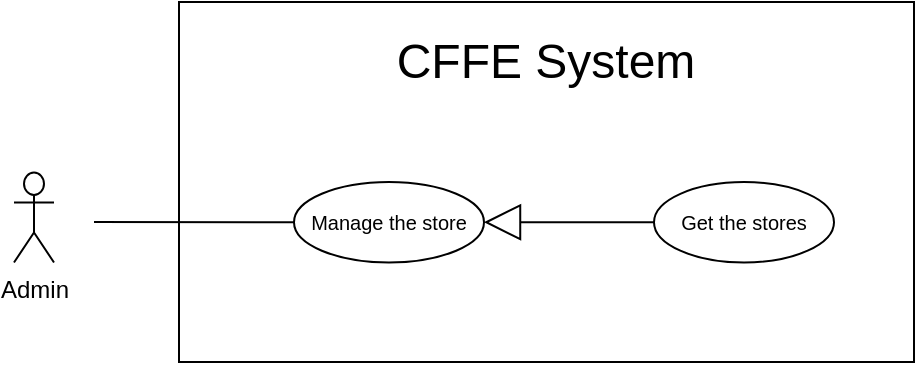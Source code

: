 <mxfile version="14.5.1" type="device" pages="21"><diagram id="tFSFOWHDFYUt9s5CDvQc" name="GetStores"><mxGraphModel dx="946" dy="1710" grid="1" gridSize="10" guides="1" tooltips="1" connect="1" arrows="1" fold="1" page="1" pageScale="1" pageWidth="850" pageHeight="1100" math="0" shadow="0"><root><mxCell id="3Icom-NvgLJnTvvn_2Pw-0"/><mxCell id="3Icom-NvgLJnTvvn_2Pw-1" parent="3Icom-NvgLJnTvvn_2Pw-0"/><mxCell id="3Icom-NvgLJnTvvn_2Pw-2" value="" style="rounded=0;whiteSpace=wrap;html=1;" parent="3Icom-NvgLJnTvvn_2Pw-1" vertex="1"><mxGeometry x="132.5" y="-1080" width="367.5" height="180" as="geometry"/></mxCell><mxCell id="3Icom-NvgLJnTvvn_2Pw-3" value="&lt;span style=&quot;font-size: 24px&quot;&gt;CFFE System&lt;/span&gt;" style="text;html=1;strokeColor=none;fillColor=none;align=center;verticalAlign=middle;whiteSpace=wrap;rounded=0;" parent="3Icom-NvgLJnTvvn_2Pw-1" vertex="1"><mxGeometry x="151.25" y="-1060" width="330" height="20" as="geometry"/></mxCell><mxCell id="3Icom-NvgLJnTvvn_2Pw-4" value="Admin" style="shape=umlActor;verticalLabelPosition=bottom;verticalAlign=top;html=1;outlineConnect=0;" parent="3Icom-NvgLJnTvvn_2Pw-1" vertex="1"><mxGeometry x="50" y="-994.75" width="20" height="45" as="geometry"/></mxCell><mxCell id="3Icom-NvgLJnTvvn_2Pw-5" value="&lt;font size=&quot;1&quot;&gt;Manage the store&lt;/font&gt;" style="ellipse;whiteSpace=wrap;html=1;fillColor=#ffffff;gradientColor=none;" parent="3Icom-NvgLJnTvvn_2Pw-1" vertex="1"><mxGeometry x="190" y="-990" width="95" height="40.25" as="geometry"/></mxCell><mxCell id="3Icom-NvgLJnTvvn_2Pw-6" value="" style="endArrow=none;html=1;rounded=0;" parent="3Icom-NvgLJnTvvn_2Pw-1" source="3Icom-NvgLJnTvvn_2Pw-5" edge="1"><mxGeometry relative="1" as="geometry"><mxPoint x="233" y="-970" as="sourcePoint"/><mxPoint x="90" y="-970" as="targetPoint"/></mxGeometry></mxCell><mxCell id="ukRBs3KAw1QTGQ2R0Eto-0" value="&lt;font style=&quot;font-size: 10px&quot;&gt;Get the stores&lt;br&gt;&lt;/font&gt;" style="ellipse;whiteSpace=wrap;html=1;fillColor=#ffffff;gradientColor=none;" parent="3Icom-NvgLJnTvvn_2Pw-1" vertex="1"><mxGeometry x="370" y="-990" width="90" height="40.25" as="geometry"/></mxCell><mxCell id="JzJ5Y-YnyN4j8-w8sNfA-0" value="" style="endArrow=block;endSize=16;endFill=0;html=1;entryX=1;entryY=0.5;entryDx=0;entryDy=0;exitX=0;exitY=0.5;exitDx=0;exitDy=0;" parent="3Icom-NvgLJnTvvn_2Pw-1" source="ukRBs3KAw1QTGQ2R0Eto-0" target="3Icom-NvgLJnTvvn_2Pw-5" edge="1"><mxGeometry width="160" relative="1" as="geometry"><mxPoint x="402.55" y="-779.876" as="sourcePoint"/><mxPoint x="293.098" y="-736.44" as="targetPoint"/></mxGeometry></mxCell></root></mxGraphModel></diagram><diagram id="8kr-lmFin70QL8ovO5se" name="GetStoreDetail"><mxGraphModel dx="946" dy="1710" grid="1" gridSize="10" guides="1" tooltips="1" connect="1" arrows="1" fold="1" page="1" pageScale="1" pageWidth="850" pageHeight="1100" math="0" shadow="0"><root><mxCell id="QexNNWU6OsGsp-IPNwU0-0"/><mxCell id="QexNNWU6OsGsp-IPNwU0-1" parent="QexNNWU6OsGsp-IPNwU0-0"/><mxCell id="ywQ2aIQGaY3X9wuWDgzP-0" value="" style="rounded=0;whiteSpace=wrap;html=1;" parent="QexNNWU6OsGsp-IPNwU0-1" vertex="1"><mxGeometry x="150" y="-1077.25" width="600" height="280" as="geometry"/></mxCell><mxCell id="ywQ2aIQGaY3X9wuWDgzP-1" value="&lt;span style=&quot;font-size: 24px&quot;&gt;CFFE System&lt;/span&gt;" style="text;html=1;strokeColor=none;fillColor=none;align=center;verticalAlign=middle;whiteSpace=wrap;rounded=0;" parent="QexNNWU6OsGsp-IPNwU0-1" vertex="1"><mxGeometry x="285" y="-1060" width="330" height="20" as="geometry"/></mxCell><mxCell id="ywQ2aIQGaY3X9wuWDgzP-2" value="Manager" style="shape=umlActor;verticalLabelPosition=bottom;verticalAlign=top;html=1;outlineConnect=0;" parent="QexNNWU6OsGsp-IPNwU0-1" vertex="1"><mxGeometry x="50" y="-959.75" width="20" height="45" as="geometry"/></mxCell><mxCell id="ywQ2aIQGaY3X9wuWDgzP-3" value="" style="endArrow=none;html=1;rounded=0;exitX=0;exitY=0.5;exitDx=0;exitDy=0;" parent="QexNNWU6OsGsp-IPNwU0-1" source="ywQ2aIQGaY3X9wuWDgzP-11" edge="1"><mxGeometry relative="1" as="geometry"><mxPoint x="233.315" y="-977.603" as="sourcePoint"/><mxPoint x="90" y="-932" as="targetPoint"/></mxGeometry></mxCell><mxCell id="ywQ2aIQGaY3X9wuWDgzP-4" value="&lt;font style=&quot;font-size: 10px&quot;&gt;Get the stores&lt;br&gt;&lt;br&gt;&lt;b&gt;Extension points&lt;/b&gt;&lt;br&gt;Get store detail&lt;br&gt;&lt;/font&gt;" style="ellipse;whiteSpace=wrap;html=1;" parent="QexNNWU6OsGsp-IPNwU0-1" vertex="1"><mxGeometry x="366" y="-970" width="117.5" height="75" as="geometry"/></mxCell><mxCell id="ywQ2aIQGaY3X9wuWDgzP-5" value="" style="line;strokeWidth=1;fillColor=none;align=left;verticalAlign=middle;spacingTop=-1;spacingLeft=3;spacingRight=3;rotatable=0;labelPosition=right;points=[];portConstraint=eastwest;fontSize=18;" parent="QexNNWU6OsGsp-IPNwU0-1" vertex="1"><mxGeometry x="366" y="-941.25" width="117" height="8" as="geometry"/></mxCell><mxCell id="ywQ2aIQGaY3X9wuWDgzP-6" value="&lt;font style=&quot;font-size: 10px&quot;&gt;Get store detail&lt;br&gt;&lt;/font&gt;" style="ellipse;whiteSpace=wrap;html=1;" parent="QexNNWU6OsGsp-IPNwU0-1" vertex="1"><mxGeometry x="620" y="-947.5" width="106.5" height="30" as="geometry"/></mxCell><mxCell id="ywQ2aIQGaY3X9wuWDgzP-7" value="&amp;lt;&amp;lt;extend&amp;gt;&amp;gt;" style="endArrow=open;endSize=12;dashed=1;html=1;exitX=0;exitY=0.5;exitDx=0;exitDy=0;" parent="QexNNWU6OsGsp-IPNwU0-1" source="ywQ2aIQGaY3X9wuWDgzP-6" target="ywQ2aIQGaY3X9wuWDgzP-4" edge="1"><mxGeometry width="160" relative="1" as="geometry"><mxPoint x="454" y="-598.42" as="sourcePoint"/><mxPoint x="614" y="-598" as="targetPoint"/></mxGeometry></mxCell><mxCell id="ywQ2aIQGaY3X9wuWDgzP-8" value="&lt;font style=&quot;font-size: 10px&quot;&gt;&lt;b&gt;Condition: &lt;/b&gt;{Manager clicks on the&amp;nbsp;&lt;span style=&quot;text-align: center&quot;&gt;store&lt;/span&gt;&amp;nbsp;link}&lt;br&gt;&lt;b&gt;Extension point:&amp;nbsp;&lt;/b&gt;Manager&amp;nbsp;wants to get&amp;nbsp;&lt;span style=&quot;text-align: center&quot;&gt;store&lt;/span&gt;&amp;nbsp;detail&lt;/font&gt;" style="shape=note;size=20;whiteSpace=wrap;html=1;align=left;" parent="QexNNWU6OsGsp-IPNwU0-1" vertex="1"><mxGeometry x="425" y="-870" width="250" height="40" as="geometry"/></mxCell><mxCell id="ywQ2aIQGaY3X9wuWDgzP-9" value="" style="endArrow=none;dashed=1;html=1;entryX=0.441;entryY=0;entryDx=0;entryDy=0;entryPerimeter=0;exitX=0;exitY=1;exitDx=0;exitDy=0;" parent="QexNNWU6OsGsp-IPNwU0-1" source="ywQ2aIQGaY3X9wuWDgzP-10" target="ywQ2aIQGaY3X9wuWDgzP-8" edge="1"><mxGeometry width="50" height="50" relative="1" as="geometry"><mxPoint x="141" y="-509" as="sourcePoint"/><mxPoint x="191" y="-559" as="targetPoint"/></mxGeometry></mxCell><mxCell id="ywQ2aIQGaY3X9wuWDgzP-10" value="" style="ellipse;whiteSpace=wrap;html=1;aspect=fixed;" parent="QexNNWU6OsGsp-IPNwU0-1" vertex="1"><mxGeometry x="600" y="-935.5" width="6" height="6" as="geometry"/></mxCell><mxCell id="ywQ2aIQGaY3X9wuWDgzP-11" value="&lt;font style=&quot;font-size: 10px&quot;&gt;Manage the store&lt;br&gt;&lt;/font&gt;" style="ellipse;whiteSpace=wrap;html=1;" parent="QexNNWU6OsGsp-IPNwU0-1" vertex="1"><mxGeometry x="185.5" y="-951.25" width="104.5" height="37.5" as="geometry"/></mxCell><mxCell id="ywQ2aIQGaY3X9wuWDgzP-12" value="" style="endArrow=block;endSize=16;endFill=0;html=1;exitX=0;exitY=0.5;exitDx=0;exitDy=0;entryX=1;entryY=0.5;entryDx=0;entryDy=0;" parent="QexNNWU6OsGsp-IPNwU0-1" source="ywQ2aIQGaY3X9wuWDgzP-4" target="ywQ2aIQGaY3X9wuWDgzP-11" edge="1"><mxGeometry width="160" relative="1" as="geometry"><mxPoint x="400" y="-969.75" as="sourcePoint"/><mxPoint x="300" y="-969.75" as="targetPoint"/></mxGeometry></mxCell></root></mxGraphModel></diagram><diagram name="DeleteStore" id="YLXoMg-SvzMQt_79psMS"><mxGraphModel dx="946" dy="1710" grid="1" gridSize="10" guides="1" tooltips="1" connect="1" arrows="1" fold="1" page="1" pageScale="1" pageWidth="850" pageHeight="1100" math="0" shadow="0"><root><mxCell id="-LwkdMTq2Q-_scyIHwbC-0"/><mxCell id="-LwkdMTq2Q-_scyIHwbC-1" parent="-LwkdMTq2Q-_scyIHwbC-0"/><mxCell id="-LwkdMTq2Q-_scyIHwbC-2" value="" style="rounded=0;whiteSpace=wrap;html=1;" parent="-LwkdMTq2Q-_scyIHwbC-1" vertex="1"><mxGeometry x="132.5" y="-1080" width="367.5" height="180" as="geometry"/></mxCell><mxCell id="-LwkdMTq2Q-_scyIHwbC-3" value="&lt;span style=&quot;font-size: 24px&quot;&gt;CFFE System&lt;/span&gt;" style="text;html=1;strokeColor=none;fillColor=none;align=center;verticalAlign=middle;whiteSpace=wrap;rounded=0;" parent="-LwkdMTq2Q-_scyIHwbC-1" vertex="1"><mxGeometry x="151.25" y="-1060" width="330" height="20" as="geometry"/></mxCell><mxCell id="-LwkdMTq2Q-_scyIHwbC-4" value="Admin" style="shape=umlActor;verticalLabelPosition=bottom;verticalAlign=top;html=1;outlineConnect=0;" parent="-LwkdMTq2Q-_scyIHwbC-1" vertex="1"><mxGeometry x="50" y="-994.75" width="20" height="45" as="geometry"/></mxCell><mxCell id="-LwkdMTq2Q-_scyIHwbC-5" value="&lt;font size=&quot;1&quot;&gt;Manage the store&lt;/font&gt;" style="ellipse;whiteSpace=wrap;html=1;fillColor=#ffffff;gradientColor=none;" parent="-LwkdMTq2Q-_scyIHwbC-1" vertex="1"><mxGeometry x="190" y="-990" width="95" height="40.25" as="geometry"/></mxCell><mxCell id="-LwkdMTq2Q-_scyIHwbC-6" value="" style="endArrow=none;html=1;rounded=0;" parent="-LwkdMTq2Q-_scyIHwbC-1" source="-LwkdMTq2Q-_scyIHwbC-5" edge="1"><mxGeometry relative="1" as="geometry"><mxPoint x="233" y="-970" as="sourcePoint"/><mxPoint x="90" y="-970" as="targetPoint"/></mxGeometry></mxCell><mxCell id="-LwkdMTq2Q-_scyIHwbC-7" value="&lt;font style=&quot;font-size: 10px&quot;&gt;Delete the store&lt;br&gt;&lt;/font&gt;" style="ellipse;whiteSpace=wrap;html=1;fillColor=#ffffff;gradientColor=none;" parent="-LwkdMTq2Q-_scyIHwbC-1" vertex="1"><mxGeometry x="370" y="-990" width="90" height="40.25" as="geometry"/></mxCell><mxCell id="-LwkdMTq2Q-_scyIHwbC-8" value="" style="endArrow=block;endSize=16;endFill=0;html=1;entryX=1;entryY=0.5;entryDx=0;entryDy=0;exitX=0;exitY=0.5;exitDx=0;exitDy=0;" parent="-LwkdMTq2Q-_scyIHwbC-1" source="-LwkdMTq2Q-_scyIHwbC-7" target="-LwkdMTq2Q-_scyIHwbC-5" edge="1"><mxGeometry width="160" relative="1" as="geometry"><mxPoint x="402.55" y="-779.876" as="sourcePoint"/><mxPoint x="293.098" y="-736.44" as="targetPoint"/></mxGeometry></mxCell></root></mxGraphModel></diagram><diagram name="UpdateStore" id="mkUcu_fwRZQ7-Wqyrdr7"><mxGraphModel dx="946" dy="1710" grid="1" gridSize="10" guides="1" tooltips="1" connect="1" arrows="1" fold="1" page="1" pageScale="1" pageWidth="850" pageHeight="1100" math="0" shadow="0"><root><mxCell id="SgbvhvL0LGbq9mxkLNDE-0"/><mxCell id="SgbvhvL0LGbq9mxkLNDE-1" parent="SgbvhvL0LGbq9mxkLNDE-0"/><mxCell id="SgbvhvL0LGbq9mxkLNDE-2" value="" style="rounded=0;whiteSpace=wrap;html=1;" parent="SgbvhvL0LGbq9mxkLNDE-1" vertex="1"><mxGeometry x="132.5" y="-1080" width="367.5" height="180" as="geometry"/></mxCell><mxCell id="SgbvhvL0LGbq9mxkLNDE-3" value="&lt;span style=&quot;font-size: 24px&quot;&gt;CFFE System&lt;/span&gt;" style="text;html=1;strokeColor=none;fillColor=none;align=center;verticalAlign=middle;whiteSpace=wrap;rounded=0;" parent="SgbvhvL0LGbq9mxkLNDE-1" vertex="1"><mxGeometry x="151.25" y="-1060" width="330" height="20" as="geometry"/></mxCell><mxCell id="SgbvhvL0LGbq9mxkLNDE-4" value="Admin" style="shape=umlActor;verticalLabelPosition=bottom;verticalAlign=top;html=1;outlineConnect=0;" parent="SgbvhvL0LGbq9mxkLNDE-1" vertex="1"><mxGeometry x="50" y="-994.75" width="20" height="45" as="geometry"/></mxCell><mxCell id="SgbvhvL0LGbq9mxkLNDE-5" value="&lt;font size=&quot;1&quot;&gt;Manage the store&lt;/font&gt;" style="ellipse;whiteSpace=wrap;html=1;fillColor=#ffffff;gradientColor=none;" parent="SgbvhvL0LGbq9mxkLNDE-1" vertex="1"><mxGeometry x="190" y="-990" width="95" height="40.25" as="geometry"/></mxCell><mxCell id="SgbvhvL0LGbq9mxkLNDE-6" value="" style="endArrow=none;html=1;rounded=0;" parent="SgbvhvL0LGbq9mxkLNDE-1" source="SgbvhvL0LGbq9mxkLNDE-5" edge="1"><mxGeometry relative="1" as="geometry"><mxPoint x="233" y="-970" as="sourcePoint"/><mxPoint x="90" y="-970" as="targetPoint"/></mxGeometry></mxCell><mxCell id="SgbvhvL0LGbq9mxkLNDE-7" value="&lt;font style=&quot;font-size: 10px&quot;&gt;Update the store&lt;br&gt;&lt;/font&gt;" style="ellipse;whiteSpace=wrap;html=1;fillColor=#ffffff;gradientColor=none;" parent="SgbvhvL0LGbq9mxkLNDE-1" vertex="1"><mxGeometry x="370" y="-990" width="90" height="40.25" as="geometry"/></mxCell><mxCell id="SgbvhvL0LGbq9mxkLNDE-8" value="" style="endArrow=block;endSize=16;endFill=0;html=1;entryX=1;entryY=0.5;entryDx=0;entryDy=0;exitX=0;exitY=0.5;exitDx=0;exitDy=0;" parent="SgbvhvL0LGbq9mxkLNDE-1" source="SgbvhvL0LGbq9mxkLNDE-7" target="SgbvhvL0LGbq9mxkLNDE-5" edge="1"><mxGeometry width="160" relative="1" as="geometry"><mxPoint x="402.55" y="-779.876" as="sourcePoint"/><mxPoint x="293.098" y="-736.44" as="targetPoint"/></mxGeometry></mxCell></root></mxGraphModel></diagram><diagram name="CreateStore" id="sQfTz5lEt9OueGOmuf5J"><mxGraphModel dx="946" dy="1710" grid="1" gridSize="10" guides="1" tooltips="1" connect="1" arrows="1" fold="1" page="1" pageScale="1" pageWidth="850" pageHeight="1100" math="0" shadow="0"><root><mxCell id="NS3dzK5NLU6Ll3uViFwd-0"/><mxCell id="NS3dzK5NLU6Ll3uViFwd-1" parent="NS3dzK5NLU6Ll3uViFwd-0"/><mxCell id="NS3dzK5NLU6Ll3uViFwd-2" value="" style="rounded=0;whiteSpace=wrap;html=1;" parent="NS3dzK5NLU6Ll3uViFwd-1" vertex="1"><mxGeometry x="132.5" y="-1080" width="367.5" height="180" as="geometry"/></mxCell><mxCell id="NS3dzK5NLU6Ll3uViFwd-3" value="&lt;span style=&quot;font-size: 24px&quot;&gt;CFFE System&lt;/span&gt;" style="text;html=1;strokeColor=none;fillColor=none;align=center;verticalAlign=middle;whiteSpace=wrap;rounded=0;" parent="NS3dzK5NLU6Ll3uViFwd-1" vertex="1"><mxGeometry x="151.25" y="-1060" width="330" height="20" as="geometry"/></mxCell><mxCell id="NS3dzK5NLU6Ll3uViFwd-4" value="Admin" style="shape=umlActor;verticalLabelPosition=bottom;verticalAlign=top;html=1;outlineConnect=0;" parent="NS3dzK5NLU6Ll3uViFwd-1" vertex="1"><mxGeometry x="50" y="-994.75" width="20" height="45" as="geometry"/></mxCell><mxCell id="NS3dzK5NLU6Ll3uViFwd-5" value="&lt;font size=&quot;1&quot;&gt;Manage the store&lt;/font&gt;" style="ellipse;whiteSpace=wrap;html=1;fillColor=#ffffff;gradientColor=none;" parent="NS3dzK5NLU6Ll3uViFwd-1" vertex="1"><mxGeometry x="190" y="-990" width="95" height="40.25" as="geometry"/></mxCell><mxCell id="NS3dzK5NLU6Ll3uViFwd-6" value="" style="endArrow=none;html=1;rounded=0;" parent="NS3dzK5NLU6Ll3uViFwd-1" source="NS3dzK5NLU6Ll3uViFwd-5" edge="1"><mxGeometry relative="1" as="geometry"><mxPoint x="233" y="-970" as="sourcePoint"/><mxPoint x="90" y="-970" as="targetPoint"/></mxGeometry></mxCell><mxCell id="NS3dzK5NLU6Ll3uViFwd-7" value="&lt;font style=&quot;font-size: 10px&quot;&gt;Create the store&lt;br&gt;&lt;/font&gt;" style="ellipse;whiteSpace=wrap;html=1;fillColor=#ffffff;gradientColor=none;" parent="NS3dzK5NLU6Ll3uViFwd-1" vertex="1"><mxGeometry x="370" y="-990" width="90" height="40.25" as="geometry"/></mxCell><mxCell id="NS3dzK5NLU6Ll3uViFwd-8" value="" style="endArrow=block;endSize=16;endFill=0;html=1;entryX=1;entryY=0.5;entryDx=0;entryDy=0;exitX=0;exitY=0.5;exitDx=0;exitDy=0;" parent="NS3dzK5NLU6Ll3uViFwd-1" source="NS3dzK5NLU6Ll3uViFwd-7" target="NS3dzK5NLU6Ll3uViFwd-5" edge="1"><mxGeometry width="160" relative="1" as="geometry"><mxPoint x="402.55" y="-779.876" as="sourcePoint"/><mxPoint x="293.098" y="-736.44" as="targetPoint"/></mxGeometry></mxCell></root></mxGraphModel></diagram><diagram name="GetManagers" id="do-5vplTinHqeOghNug3"><mxGraphModel dx="946" dy="1710" grid="1" gridSize="10" guides="1" tooltips="1" connect="1" arrows="1" fold="1" page="1" pageScale="1" pageWidth="850" pageHeight="1100" math="0" shadow="0"><root><mxCell id="tNeC8SL0NshXs_NfuNoB-0"/><mxCell id="tNeC8SL0NshXs_NfuNoB-1" parent="tNeC8SL0NshXs_NfuNoB-0"/><mxCell id="tNeC8SL0NshXs_NfuNoB-2" value="" style="rounded=0;whiteSpace=wrap;html=1;" parent="tNeC8SL0NshXs_NfuNoB-1" vertex="1"><mxGeometry x="132.5" y="-1080" width="367.5" height="180" as="geometry"/></mxCell><mxCell id="tNeC8SL0NshXs_NfuNoB-3" value="&lt;span style=&quot;font-size: 24px&quot;&gt;CFFE System&lt;/span&gt;" style="text;html=1;strokeColor=none;fillColor=none;align=center;verticalAlign=middle;whiteSpace=wrap;rounded=0;" parent="tNeC8SL0NshXs_NfuNoB-1" vertex="1"><mxGeometry x="151.25" y="-1060" width="330" height="20" as="geometry"/></mxCell><mxCell id="tNeC8SL0NshXs_NfuNoB-4" value="Admin" style="shape=umlActor;verticalLabelPosition=bottom;verticalAlign=top;html=1;outlineConnect=0;" parent="tNeC8SL0NshXs_NfuNoB-1" vertex="1"><mxGeometry x="50" y="-994.75" width="20" height="45" as="geometry"/></mxCell><mxCell id="tNeC8SL0NshXs_NfuNoB-5" value="&lt;font size=&quot;1&quot;&gt;Manage the manager&lt;/font&gt;" style="ellipse;whiteSpace=wrap;html=1;fillColor=#ffffff;gradientColor=none;" parent="tNeC8SL0NshXs_NfuNoB-1" vertex="1"><mxGeometry x="190" y="-990" width="95" height="40.25" as="geometry"/></mxCell><mxCell id="tNeC8SL0NshXs_NfuNoB-6" value="" style="endArrow=none;html=1;rounded=0;" parent="tNeC8SL0NshXs_NfuNoB-1" source="tNeC8SL0NshXs_NfuNoB-5" edge="1"><mxGeometry relative="1" as="geometry"><mxPoint x="233" y="-970" as="sourcePoint"/><mxPoint x="90" y="-970" as="targetPoint"/></mxGeometry></mxCell><mxCell id="tNeC8SL0NshXs_NfuNoB-7" value="&lt;font style=&quot;font-size: 10px&quot;&gt;Get the managers&lt;br&gt;&lt;/font&gt;" style="ellipse;whiteSpace=wrap;html=1;fillColor=#ffffff;gradientColor=none;" parent="tNeC8SL0NshXs_NfuNoB-1" vertex="1"><mxGeometry x="370" y="-990" width="100" height="40.25" as="geometry"/></mxCell><mxCell id="tNeC8SL0NshXs_NfuNoB-8" value="" style="endArrow=block;endSize=16;endFill=0;html=1;entryX=1;entryY=0.5;entryDx=0;entryDy=0;exitX=0;exitY=0.5;exitDx=0;exitDy=0;" parent="tNeC8SL0NshXs_NfuNoB-1" source="tNeC8SL0NshXs_NfuNoB-7" target="tNeC8SL0NshXs_NfuNoB-5" edge="1"><mxGeometry width="160" relative="1" as="geometry"><mxPoint x="402.55" y="-779.876" as="sourcePoint"/><mxPoint x="293.098" y="-736.44" as="targetPoint"/></mxGeometry></mxCell></root></mxGraphModel></diagram><diagram name="GetManagerDetail" id="wPlMEkWDsGaUUi0MUwie"><mxGraphModel dx="946" dy="1710" grid="1" gridSize="10" guides="1" tooltips="1" connect="1" arrows="1" fold="1" page="1" pageScale="1" pageWidth="850" pageHeight="1100" math="0" shadow="0"><root><mxCell id="rkk19esppD4Le5ZMMVdm-0"/><mxCell id="rkk19esppD4Le5ZMMVdm-1" parent="rkk19esppD4Le5ZMMVdm-0"/><mxCell id="rkk19esppD4Le5ZMMVdm-2" value="" style="rounded=0;whiteSpace=wrap;html=1;" parent="rkk19esppD4Le5ZMMVdm-1" vertex="1"><mxGeometry x="150" y="-1077.25" width="600" height="280" as="geometry"/></mxCell><mxCell id="rkk19esppD4Le5ZMMVdm-3" value="&lt;span style=&quot;font-size: 24px&quot;&gt;CFFE System&lt;/span&gt;" style="text;html=1;strokeColor=none;fillColor=none;align=center;verticalAlign=middle;whiteSpace=wrap;rounded=0;" parent="rkk19esppD4Le5ZMMVdm-1" vertex="1"><mxGeometry x="285" y="-1060" width="330" height="20" as="geometry"/></mxCell><mxCell id="rkk19esppD4Le5ZMMVdm-4" value="Manager" style="shape=umlActor;verticalLabelPosition=bottom;verticalAlign=top;html=1;outlineConnect=0;" parent="rkk19esppD4Le5ZMMVdm-1" vertex="1"><mxGeometry x="50" y="-959.75" width="20" height="45" as="geometry"/></mxCell><mxCell id="rkk19esppD4Le5ZMMVdm-5" value="" style="endArrow=none;html=1;rounded=0;exitX=0;exitY=0.5;exitDx=0;exitDy=0;" parent="rkk19esppD4Le5ZMMVdm-1" source="rkk19esppD4Le5ZMMVdm-13" edge="1"><mxGeometry relative="1" as="geometry"><mxPoint x="233.315" y="-977.603" as="sourcePoint"/><mxPoint x="90" y="-932" as="targetPoint"/></mxGeometry></mxCell><mxCell id="rkk19esppD4Le5ZMMVdm-6" value="&lt;font style=&quot;font-size: 10px&quot;&gt;Get the managers&lt;br&gt;&lt;br&gt;&lt;b&gt;Extension points&lt;/b&gt;&lt;br&gt;Get manager detail&lt;br&gt;&lt;/font&gt;" style="ellipse;whiteSpace=wrap;html=1;" parent="rkk19esppD4Le5ZMMVdm-1" vertex="1"><mxGeometry x="366" y="-970" width="117.5" height="75" as="geometry"/></mxCell><mxCell id="rkk19esppD4Le5ZMMVdm-7" value="" style="line;strokeWidth=1;fillColor=none;align=left;verticalAlign=middle;spacingTop=-1;spacingLeft=3;spacingRight=3;rotatable=0;labelPosition=right;points=[];portConstraint=eastwest;fontSize=18;" parent="rkk19esppD4Le5ZMMVdm-1" vertex="1"><mxGeometry x="366" y="-941.25" width="117" height="8" as="geometry"/></mxCell><mxCell id="rkk19esppD4Le5ZMMVdm-8" value="&lt;font style=&quot;font-size: 10px&quot;&gt;Get manager detail&lt;br&gt;&lt;/font&gt;" style="ellipse;whiteSpace=wrap;html=1;" parent="rkk19esppD4Le5ZMMVdm-1" vertex="1"><mxGeometry x="620" y="-947.5" width="106.5" height="30" as="geometry"/></mxCell><mxCell id="rkk19esppD4Le5ZMMVdm-9" value="&amp;lt;&amp;lt;extend&amp;gt;&amp;gt;" style="endArrow=open;endSize=12;dashed=1;html=1;exitX=0;exitY=0.5;exitDx=0;exitDy=0;" parent="rkk19esppD4Le5ZMMVdm-1" source="rkk19esppD4Le5ZMMVdm-8" target="rkk19esppD4Le5ZMMVdm-6" edge="1"><mxGeometry width="160" relative="1" as="geometry"><mxPoint x="454" y="-598.42" as="sourcePoint"/><mxPoint x="614" y="-598" as="targetPoint"/></mxGeometry></mxCell><mxCell id="rkk19esppD4Le5ZMMVdm-10" value="&lt;font style=&quot;font-size: 10px&quot;&gt;&lt;b&gt;Condition: &lt;/b&gt;{Manager clicks on the&amp;nbsp;&lt;span style=&quot;text-align: center&quot;&gt;manager&lt;/span&gt;&amp;nbsp;link}&lt;br&gt;&lt;b&gt;Extension point:&amp;nbsp;&lt;/b&gt;Manager&amp;nbsp;wants to get&amp;nbsp;&lt;span style=&quot;text-align: center&quot;&gt;manager&lt;/span&gt;&amp;nbsp;detail&lt;/font&gt;" style="shape=note;size=20;whiteSpace=wrap;html=1;align=left;" parent="rkk19esppD4Le5ZMMVdm-1" vertex="1"><mxGeometry x="425" y="-870" width="255" height="40" as="geometry"/></mxCell><mxCell id="rkk19esppD4Le5ZMMVdm-11" value="" style="endArrow=none;dashed=1;html=1;entryX=0.441;entryY=0;entryDx=0;entryDy=0;entryPerimeter=0;exitX=0;exitY=1;exitDx=0;exitDy=0;" parent="rkk19esppD4Le5ZMMVdm-1" source="rkk19esppD4Le5ZMMVdm-12" target="rkk19esppD4Le5ZMMVdm-10" edge="1"><mxGeometry width="50" height="50" relative="1" as="geometry"><mxPoint x="141" y="-509" as="sourcePoint"/><mxPoint x="191" y="-559" as="targetPoint"/></mxGeometry></mxCell><mxCell id="rkk19esppD4Le5ZMMVdm-12" value="" style="ellipse;whiteSpace=wrap;html=1;aspect=fixed;" parent="rkk19esppD4Le5ZMMVdm-1" vertex="1"><mxGeometry x="600" y="-935.5" width="6" height="6" as="geometry"/></mxCell><mxCell id="rkk19esppD4Le5ZMMVdm-13" value="&lt;font style=&quot;font-size: 10px&quot;&gt;Manage the manager&lt;br&gt;&lt;/font&gt;" style="ellipse;whiteSpace=wrap;html=1;" parent="rkk19esppD4Le5ZMMVdm-1" vertex="1"><mxGeometry x="185.5" y="-951.25" width="94.5" height="37.5" as="geometry"/></mxCell><mxCell id="rkk19esppD4Le5ZMMVdm-14" value="" style="endArrow=block;endSize=16;endFill=0;html=1;exitX=0;exitY=0.5;exitDx=0;exitDy=0;entryX=1;entryY=0.5;entryDx=0;entryDy=0;" parent="rkk19esppD4Le5ZMMVdm-1" source="rkk19esppD4Le5ZMMVdm-6" target="rkk19esppD4Le5ZMMVdm-13" edge="1"><mxGeometry width="160" relative="1" as="geometry"><mxPoint x="400" y="-969.75" as="sourcePoint"/><mxPoint x="300" y="-969.75" as="targetPoint"/></mxGeometry></mxCell></root></mxGraphModel></diagram><diagram name="DeleteManagers" id="KyBSUD-ZssWyu5LA8edm"><mxGraphModel dx="946" dy="1710" grid="1" gridSize="10" guides="1" tooltips="1" connect="1" arrows="1" fold="1" page="1" pageScale="1" pageWidth="850" pageHeight="1100" math="0" shadow="0"><root><mxCell id="pvVgbT0wkUfdN9RYyRag-0"/><mxCell id="pvVgbT0wkUfdN9RYyRag-1" parent="pvVgbT0wkUfdN9RYyRag-0"/><mxCell id="pvVgbT0wkUfdN9RYyRag-2" value="" style="rounded=0;whiteSpace=wrap;html=1;" parent="pvVgbT0wkUfdN9RYyRag-1" vertex="1"><mxGeometry x="132.5" y="-1080" width="367.5" height="180" as="geometry"/></mxCell><mxCell id="pvVgbT0wkUfdN9RYyRag-3" value="&lt;span style=&quot;font-size: 24px&quot;&gt;CFFE System&lt;/span&gt;" style="text;html=1;strokeColor=none;fillColor=none;align=center;verticalAlign=middle;whiteSpace=wrap;rounded=0;" parent="pvVgbT0wkUfdN9RYyRag-1" vertex="1"><mxGeometry x="151.25" y="-1060" width="330" height="20" as="geometry"/></mxCell><mxCell id="pvVgbT0wkUfdN9RYyRag-4" value="Admin" style="shape=umlActor;verticalLabelPosition=bottom;verticalAlign=top;html=1;outlineConnect=0;" parent="pvVgbT0wkUfdN9RYyRag-1" vertex="1"><mxGeometry x="50" y="-994.75" width="20" height="45" as="geometry"/></mxCell><mxCell id="pvVgbT0wkUfdN9RYyRag-5" value="&lt;font size=&quot;1&quot;&gt;Manage the manager&lt;/font&gt;" style="ellipse;whiteSpace=wrap;html=1;fillColor=#ffffff;gradientColor=none;" parent="pvVgbT0wkUfdN9RYyRag-1" vertex="1"><mxGeometry x="190" y="-990" width="95" height="40.25" as="geometry"/></mxCell><mxCell id="pvVgbT0wkUfdN9RYyRag-6" value="" style="endArrow=none;html=1;rounded=0;" parent="pvVgbT0wkUfdN9RYyRag-1" source="pvVgbT0wkUfdN9RYyRag-5" edge="1"><mxGeometry relative="1" as="geometry"><mxPoint x="233" y="-970" as="sourcePoint"/><mxPoint x="90" y="-970" as="targetPoint"/></mxGeometry></mxCell><mxCell id="pvVgbT0wkUfdN9RYyRag-7" value="&lt;font style=&quot;font-size: 10px&quot;&gt;Delete the manager&lt;br&gt;&lt;/font&gt;" style="ellipse;whiteSpace=wrap;html=1;fillColor=#ffffff;gradientColor=none;" parent="pvVgbT0wkUfdN9RYyRag-1" vertex="1"><mxGeometry x="370" y="-990" width="100" height="40.25" as="geometry"/></mxCell><mxCell id="pvVgbT0wkUfdN9RYyRag-8" value="" style="endArrow=block;endSize=16;endFill=0;html=1;entryX=1;entryY=0.5;entryDx=0;entryDy=0;exitX=0;exitY=0.5;exitDx=0;exitDy=0;" parent="pvVgbT0wkUfdN9RYyRag-1" source="pvVgbT0wkUfdN9RYyRag-7" target="pvVgbT0wkUfdN9RYyRag-5" edge="1"><mxGeometry width="160" relative="1" as="geometry"><mxPoint x="402.55" y="-779.876" as="sourcePoint"/><mxPoint x="293.098" y="-736.44" as="targetPoint"/></mxGeometry></mxCell></root></mxGraphModel></diagram><diagram name="UpdateManager" id="CHm5MnYG4s8Id0E7w3a8"><mxGraphModel dx="946" dy="1710" grid="1" gridSize="10" guides="1" tooltips="1" connect="1" arrows="1" fold="1" page="1" pageScale="1" pageWidth="850" pageHeight="1100" math="0" shadow="0"><root><mxCell id="6Trwoj21Y4D6c4RRXN5b-0"/><mxCell id="6Trwoj21Y4D6c4RRXN5b-1" parent="6Trwoj21Y4D6c4RRXN5b-0"/><mxCell id="6Trwoj21Y4D6c4RRXN5b-2" value="" style="rounded=0;whiteSpace=wrap;html=1;" parent="6Trwoj21Y4D6c4RRXN5b-1" vertex="1"><mxGeometry x="132.5" y="-1080" width="367.5" height="180" as="geometry"/></mxCell><mxCell id="6Trwoj21Y4D6c4RRXN5b-3" value="&lt;span style=&quot;font-size: 24px&quot;&gt;CFFE System&lt;/span&gt;" style="text;html=1;strokeColor=none;fillColor=none;align=center;verticalAlign=middle;whiteSpace=wrap;rounded=0;" parent="6Trwoj21Y4D6c4RRXN5b-1" vertex="1"><mxGeometry x="151.25" y="-1060" width="330" height="20" as="geometry"/></mxCell><mxCell id="6Trwoj21Y4D6c4RRXN5b-4" value="Admin" style="shape=umlActor;verticalLabelPosition=bottom;verticalAlign=top;html=1;outlineConnect=0;" parent="6Trwoj21Y4D6c4RRXN5b-1" vertex="1"><mxGeometry x="50" y="-994.75" width="20" height="45" as="geometry"/></mxCell><mxCell id="6Trwoj21Y4D6c4RRXN5b-5" value="&lt;font size=&quot;1&quot;&gt;Manage the manager&lt;/font&gt;" style="ellipse;whiteSpace=wrap;html=1;fillColor=#ffffff;gradientColor=none;" parent="6Trwoj21Y4D6c4RRXN5b-1" vertex="1"><mxGeometry x="190" y="-990" width="95" height="40.25" as="geometry"/></mxCell><mxCell id="6Trwoj21Y4D6c4RRXN5b-6" value="" style="endArrow=none;html=1;rounded=0;" parent="6Trwoj21Y4D6c4RRXN5b-1" source="6Trwoj21Y4D6c4RRXN5b-5" edge="1"><mxGeometry relative="1" as="geometry"><mxPoint x="233" y="-970" as="sourcePoint"/><mxPoint x="90" y="-970" as="targetPoint"/></mxGeometry></mxCell><mxCell id="6Trwoj21Y4D6c4RRXN5b-7" value="&lt;font style=&quot;font-size: 10px&quot;&gt;Update the manager&lt;br&gt;&lt;/font&gt;" style="ellipse;whiteSpace=wrap;html=1;fillColor=#ffffff;gradientColor=none;" parent="6Trwoj21Y4D6c4RRXN5b-1" vertex="1"><mxGeometry x="370" y="-990" width="100" height="40.25" as="geometry"/></mxCell><mxCell id="6Trwoj21Y4D6c4RRXN5b-8" value="" style="endArrow=block;endSize=16;endFill=0;html=1;entryX=1;entryY=0.5;entryDx=0;entryDy=0;exitX=0;exitY=0.5;exitDx=0;exitDy=0;" parent="6Trwoj21Y4D6c4RRXN5b-1" source="6Trwoj21Y4D6c4RRXN5b-7" target="6Trwoj21Y4D6c4RRXN5b-5" edge="1"><mxGeometry width="160" relative="1" as="geometry"><mxPoint x="402.55" y="-779.876" as="sourcePoint"/><mxPoint x="293.098" y="-736.44" as="targetPoint"/></mxGeometry></mxCell></root></mxGraphModel></diagram><diagram name="CreateManager" id="XsMTiOxvvFZaE_b7Zcoy"><mxGraphModel dx="946" dy="1710" grid="1" gridSize="10" guides="1" tooltips="1" connect="1" arrows="1" fold="1" page="1" pageScale="1" pageWidth="850" pageHeight="1100" math="0" shadow="0"><root><mxCell id="JiKGQTRcVagpPiMXguql-0"/><mxCell id="JiKGQTRcVagpPiMXguql-1" parent="JiKGQTRcVagpPiMXguql-0"/><mxCell id="JiKGQTRcVagpPiMXguql-2" value="" style="rounded=0;whiteSpace=wrap;html=1;" parent="JiKGQTRcVagpPiMXguql-1" vertex="1"><mxGeometry x="132.5" y="-1080" width="367.5" height="180" as="geometry"/></mxCell><mxCell id="JiKGQTRcVagpPiMXguql-3" value="&lt;span style=&quot;font-size: 24px&quot;&gt;CFFE System&lt;/span&gt;" style="text;html=1;strokeColor=none;fillColor=none;align=center;verticalAlign=middle;whiteSpace=wrap;rounded=0;" parent="JiKGQTRcVagpPiMXguql-1" vertex="1"><mxGeometry x="151.25" y="-1060" width="330" height="20" as="geometry"/></mxCell><mxCell id="JiKGQTRcVagpPiMXguql-4" value="Admin" style="shape=umlActor;verticalLabelPosition=bottom;verticalAlign=top;html=1;outlineConnect=0;" parent="JiKGQTRcVagpPiMXguql-1" vertex="1"><mxGeometry x="50" y="-994.75" width="20" height="45" as="geometry"/></mxCell><mxCell id="JiKGQTRcVagpPiMXguql-5" value="&lt;font size=&quot;1&quot;&gt;Manage the manager&lt;/font&gt;" style="ellipse;whiteSpace=wrap;html=1;fillColor=#ffffff;gradientColor=none;" parent="JiKGQTRcVagpPiMXguql-1" vertex="1"><mxGeometry x="190" y="-990" width="95" height="40.25" as="geometry"/></mxCell><mxCell id="JiKGQTRcVagpPiMXguql-6" value="" style="endArrow=none;html=1;rounded=0;" parent="JiKGQTRcVagpPiMXguql-1" source="JiKGQTRcVagpPiMXguql-5" edge="1"><mxGeometry relative="1" as="geometry"><mxPoint x="233" y="-970" as="sourcePoint"/><mxPoint x="90" y="-970" as="targetPoint"/></mxGeometry></mxCell><mxCell id="JiKGQTRcVagpPiMXguql-7" value="&lt;font style=&quot;font-size: 10px&quot;&gt;Create the manager&lt;br&gt;&lt;/font&gt;" style="ellipse;whiteSpace=wrap;html=1;fillColor=#ffffff;gradientColor=none;" parent="JiKGQTRcVagpPiMXguql-1" vertex="1"><mxGeometry x="370" y="-990" width="100" height="40.25" as="geometry"/></mxCell><mxCell id="JiKGQTRcVagpPiMXguql-8" value="" style="endArrow=block;endSize=16;endFill=0;html=1;entryX=1;entryY=0.5;entryDx=0;entryDy=0;exitX=0;exitY=0.5;exitDx=0;exitDy=0;" parent="JiKGQTRcVagpPiMXguql-1" source="JiKGQTRcVagpPiMXguql-7" target="JiKGQTRcVagpPiMXguql-5" edge="1"><mxGeometry width="160" relative="1" as="geometry"><mxPoint x="402.55" y="-779.876" as="sourcePoint"/><mxPoint x="293.098" y="-736.44" as="targetPoint"/></mxGeometry></mxCell></root></mxGraphModel></diagram><diagram name="CreateNewAccount" id="71AkHjKzhxV8RSS8f9_N"><mxGraphModel dx="946" dy="1710" grid="1" gridSize="10" guides="1" tooltips="1" connect="1" arrows="1" fold="1" page="1" pageScale="1" pageWidth="850" pageHeight="1100" math="0" shadow="0"><root><mxCell id="4nweqnGkFR3ytE17pSqG-0"/><mxCell id="4nweqnGkFR3ytE17pSqG-1" parent="4nweqnGkFR3ytE17pSqG-0"/><mxCell id="4nweqnGkFR3ytE17pSqG-2" value="" style="rounded=0;whiteSpace=wrap;html=1;" parent="4nweqnGkFR3ytE17pSqG-1" vertex="1"><mxGeometry x="132.5" y="-1080" width="377.5" height="270" as="geometry"/></mxCell><mxCell id="4nweqnGkFR3ytE17pSqG-3" value="&lt;span style=&quot;font-size: 24px&quot;&gt;CFFE System&lt;/span&gt;" style="text;html=1;strokeColor=none;fillColor=none;align=center;verticalAlign=middle;whiteSpace=wrap;rounded=0;" parent="4nweqnGkFR3ytE17pSqG-1" vertex="1"><mxGeometry x="151.25" y="-1060" width="330" height="20" as="geometry"/></mxCell><mxCell id="4nweqnGkFR3ytE17pSqG-4" value="Admin" style="shape=umlActor;verticalLabelPosition=bottom;verticalAlign=top;html=1;outlineConnect=0;" parent="4nweqnGkFR3ytE17pSqG-1" vertex="1"><mxGeometry x="50" y="-994.75" width="20" height="45" as="geometry"/></mxCell><mxCell id="4nweqnGkFR3ytE17pSqG-5" value="&lt;font size=&quot;1&quot;&gt;Manage the manager&lt;/font&gt;" style="ellipse;whiteSpace=wrap;html=1;fillColor=#ffffff;gradientColor=none;" parent="4nweqnGkFR3ytE17pSqG-1" vertex="1"><mxGeometry x="190" y="-990" width="95" height="40.25" as="geometry"/></mxCell><mxCell id="4nweqnGkFR3ytE17pSqG-6" value="" style="endArrow=none;html=1;rounded=0;" parent="4nweqnGkFR3ytE17pSqG-1" source="4nweqnGkFR3ytE17pSqG-5" edge="1"><mxGeometry relative="1" as="geometry"><mxPoint x="233" y="-970" as="sourcePoint"/><mxPoint x="90" y="-970" as="targetPoint"/></mxGeometry></mxCell><mxCell id="4nweqnGkFR3ytE17pSqG-7" value="&lt;font style=&quot;font-size: 10px&quot;&gt;Create the manager&lt;br&gt;&lt;/font&gt;" style="ellipse;whiteSpace=wrap;html=1;fillColor=#ffffff;gradientColor=none;" parent="4nweqnGkFR3ytE17pSqG-1" vertex="1"><mxGeometry x="370" y="-990" width="100" height="40.25" as="geometry"/></mxCell><mxCell id="4nweqnGkFR3ytE17pSqG-8" value="" style="endArrow=block;endSize=16;endFill=0;html=1;entryX=1;entryY=0.5;entryDx=0;entryDy=0;exitX=0;exitY=0.5;exitDx=0;exitDy=0;" parent="4nweqnGkFR3ytE17pSqG-1" source="4nweqnGkFR3ytE17pSqG-7" target="4nweqnGkFR3ytE17pSqG-5" edge="1"><mxGeometry width="160" relative="1" as="geometry"><mxPoint x="402.55" y="-779.876" as="sourcePoint"/><mxPoint x="293.098" y="-736.44" as="targetPoint"/></mxGeometry></mxCell><mxCell id="4nweqnGkFR3ytE17pSqG-9" value="&lt;font style=&quot;font-size: 10px&quot;&gt;Create the account&lt;br&gt;&lt;/font&gt;" style="ellipse;whiteSpace=wrap;html=1;fillColor=#ffffff;gradientColor=none;" parent="4nweqnGkFR3ytE17pSqG-1" vertex="1"><mxGeometry x="370" y="-880" width="100" height="40.25" as="geometry"/></mxCell><mxCell id="4nweqnGkFR3ytE17pSqG-10" value="&amp;lt;&amp;lt;include&amp;gt;&amp;gt;" style="endArrow=open;endSize=12;dashed=1;html=1;entryX=0.5;entryY=0;entryDx=0;entryDy=0;exitX=0.5;exitY=1;exitDx=0;exitDy=0;" parent="4nweqnGkFR3ytE17pSqG-1" source="4nweqnGkFR3ytE17pSqG-7" target="4nweqnGkFR3ytE17pSqG-9" edge="1"><mxGeometry width="160" relative="1" as="geometry"><mxPoint x="340" y="-790" as="sourcePoint"/><mxPoint x="500" y="-790" as="targetPoint"/></mxGeometry></mxCell></root></mxGraphModel></diagram><diagram name="ResetPassword" id="FbbTqYxy7SdxwO0FLFo_"><mxGraphModel dx="946" dy="1710" grid="1" gridSize="10" guides="1" tooltips="1" connect="1" arrows="1" fold="1" page="1" pageScale="1" pageWidth="850" pageHeight="1100" math="0" shadow="0"><root><mxCell id="R13G51bhtYncJtNz092O-0"/><mxCell id="R13G51bhtYncJtNz092O-1" parent="R13G51bhtYncJtNz092O-0"/><mxCell id="R13G51bhtYncJtNz092O-2" value="" style="rounded=0;whiteSpace=wrap;html=1;" parent="R13G51bhtYncJtNz092O-1" vertex="1"><mxGeometry x="150" y="-1077.25" width="600" height="280" as="geometry"/></mxCell><mxCell id="R13G51bhtYncJtNz092O-3" value="&lt;span style=&quot;font-size: 24px&quot;&gt;CFFE System&lt;/span&gt;" style="text;html=1;strokeColor=none;fillColor=none;align=center;verticalAlign=middle;whiteSpace=wrap;rounded=0;" parent="R13G51bhtYncJtNz092O-1" vertex="1"><mxGeometry x="285" y="-1060" width="330" height="20" as="geometry"/></mxCell><mxCell id="R13G51bhtYncJtNz092O-4" value="Manager" style="shape=umlActor;verticalLabelPosition=bottom;verticalAlign=top;html=1;outlineConnect=0;" parent="R13G51bhtYncJtNz092O-1" vertex="1"><mxGeometry x="50" y="-959.75" width="20" height="45" as="geometry"/></mxCell><mxCell id="R13G51bhtYncJtNz092O-5" value="" style="endArrow=none;html=1;rounded=0;exitX=0;exitY=0.5;exitDx=0;exitDy=0;" parent="R13G51bhtYncJtNz092O-1" source="R13G51bhtYncJtNz092O-13" edge="1"><mxGeometry relative="1" as="geometry"><mxPoint x="233.315" y="-977.603" as="sourcePoint"/><mxPoint x="90" y="-932" as="targetPoint"/></mxGeometry></mxCell><mxCell id="R13G51bhtYncJtNz092O-6" value="&lt;font style=&quot;font-size: 10px&quot;&gt;Update the manager&lt;br&gt;&lt;br&gt;&lt;b&gt;Extension points&lt;/b&gt;&lt;br&gt;Reset account's password&lt;br&gt;&lt;/font&gt;" style="ellipse;whiteSpace=wrap;html=1;" parent="R13G51bhtYncJtNz092O-1" vertex="1"><mxGeometry x="360" y="-977.5" width="154" height="90" as="geometry"/></mxCell><mxCell id="R13G51bhtYncJtNz092O-7" value="" style="line;strokeWidth=1;fillColor=none;align=left;verticalAlign=middle;spacingTop=-1;spacingLeft=3;spacingRight=3;rotatable=0;labelPosition=right;points=[];portConstraint=eastwest;fontSize=18;" parent="R13G51bhtYncJtNz092O-1" vertex="1"><mxGeometry x="360" y="-941.25" width="154" height="8" as="geometry"/></mxCell><mxCell id="R13G51bhtYncJtNz092O-8" value="&lt;font style=&quot;font-size: 10px&quot;&gt;Reset account's password&lt;br&gt;&lt;/font&gt;" style="ellipse;whiteSpace=wrap;html=1;" parent="R13G51bhtYncJtNz092O-1" vertex="1"><mxGeometry x="620" y="-953.75" width="106.5" height="42.5" as="geometry"/></mxCell><mxCell id="R13G51bhtYncJtNz092O-9" value="&amp;lt;&amp;lt;extend&amp;gt;&amp;gt;" style="endArrow=open;endSize=12;dashed=1;html=1;exitX=0;exitY=0.5;exitDx=0;exitDy=0;" parent="R13G51bhtYncJtNz092O-1" source="R13G51bhtYncJtNz092O-8" target="R13G51bhtYncJtNz092O-6" edge="1"><mxGeometry width="160" relative="1" as="geometry"><mxPoint x="454" y="-598.42" as="sourcePoint"/><mxPoint x="614" y="-598" as="targetPoint"/></mxGeometry></mxCell><mxCell id="R13G51bhtYncJtNz092O-10" value="&lt;font style=&quot;font-size: 10px&quot;&gt;&lt;b&gt;Condition: &lt;/b&gt;{Manager clicks on &quot;Reset password&quot;&amp;nbsp;button}&lt;br&gt;&lt;b&gt;Extension point:&amp;nbsp;&lt;/b&gt;Manager&amp;nbsp;wants to reset the manager's account password&lt;/font&gt;" style="shape=note;size=20;whiteSpace=wrap;html=1;align=left;" parent="R13G51bhtYncJtNz092O-1" vertex="1"><mxGeometry x="425" y="-870" width="285" height="40" as="geometry"/></mxCell><mxCell id="R13G51bhtYncJtNz092O-11" value="" style="endArrow=none;dashed=1;html=1;entryX=0.441;entryY=0;entryDx=0;entryDy=0;entryPerimeter=0;exitX=0;exitY=1;exitDx=0;exitDy=0;" parent="R13G51bhtYncJtNz092O-1" source="R13G51bhtYncJtNz092O-12" target="R13G51bhtYncJtNz092O-10" edge="1"><mxGeometry width="50" height="50" relative="1" as="geometry"><mxPoint x="141" y="-509" as="sourcePoint"/><mxPoint x="191" y="-559" as="targetPoint"/></mxGeometry></mxCell><mxCell id="R13G51bhtYncJtNz092O-12" value="" style="ellipse;whiteSpace=wrap;html=1;aspect=fixed;" parent="R13G51bhtYncJtNz092O-1" vertex="1"><mxGeometry x="600" y="-935.5" width="6" height="6" as="geometry"/></mxCell><mxCell id="R13G51bhtYncJtNz092O-13" value="&lt;font style=&quot;font-size: 10px&quot;&gt;Manage the manager&lt;br&gt;&lt;/font&gt;" style="ellipse;whiteSpace=wrap;html=1;" parent="R13G51bhtYncJtNz092O-1" vertex="1"><mxGeometry x="185.5" y="-951.25" width="94.5" height="37.5" as="geometry"/></mxCell><mxCell id="R13G51bhtYncJtNz092O-14" value="" style="endArrow=block;endSize=16;endFill=0;html=1;exitX=0;exitY=0.5;exitDx=0;exitDy=0;entryX=1;entryY=0.5;entryDx=0;entryDy=0;" parent="R13G51bhtYncJtNz092O-1" source="R13G51bhtYncJtNz092O-6" target="R13G51bhtYncJtNz092O-13" edge="1"><mxGeometry width="160" relative="1" as="geometry"><mxPoint x="400" y="-969.75" as="sourcePoint"/><mxPoint x="300" y="-969.75" as="targetPoint"/></mxGeometry></mxCell></root></mxGraphModel></diagram><diagram name="UpdateProduct" id="7NUpskvhNY-NagEjnLtL"><mxGraphModel dx="946" dy="1710" grid="1" gridSize="10" guides="1" tooltips="1" connect="1" arrows="1" fold="1" page="1" pageScale="1" pageWidth="850" pageHeight="1100" math="0" shadow="0"><root><mxCell id="HLpRrL3oLeZoECpU7Hyi-0"/><mxCell id="HLpRrL3oLeZoECpU7Hyi-1" parent="HLpRrL3oLeZoECpU7Hyi-0"/><mxCell id="HLpRrL3oLeZoECpU7Hyi-2" value="" style="rounded=0;whiteSpace=wrap;html=1;" vertex="1" parent="HLpRrL3oLeZoECpU7Hyi-1"><mxGeometry x="132.5" y="-1080" width="367.5" height="180" as="geometry"/></mxCell><mxCell id="HLpRrL3oLeZoECpU7Hyi-3" value="&lt;span style=&quot;font-size: 24px&quot;&gt;CFFE System&lt;/span&gt;" style="text;html=1;strokeColor=none;fillColor=none;align=center;verticalAlign=middle;whiteSpace=wrap;rounded=0;" vertex="1" parent="HLpRrL3oLeZoECpU7Hyi-1"><mxGeometry x="151.25" y="-1060" width="330" height="20" as="geometry"/></mxCell><mxCell id="HLpRrL3oLeZoECpU7Hyi-4" value="Admin" style="shape=umlActor;verticalLabelPosition=bottom;verticalAlign=top;html=1;outlineConnect=0;" vertex="1" parent="HLpRrL3oLeZoECpU7Hyi-1"><mxGeometry x="50" y="-994.75" width="20" height="45" as="geometry"/></mxCell><mxCell id="HLpRrL3oLeZoECpU7Hyi-5" value="&lt;font size=&quot;1&quot;&gt;Manage the product&lt;/font&gt;" style="ellipse;whiteSpace=wrap;html=1;fillColor=#ffffff;gradientColor=none;" vertex="1" parent="HLpRrL3oLeZoECpU7Hyi-1"><mxGeometry x="190" y="-990" width="110" height="40" as="geometry"/></mxCell><mxCell id="HLpRrL3oLeZoECpU7Hyi-6" value="" style="endArrow=none;html=1;rounded=0;" edge="1" parent="HLpRrL3oLeZoECpU7Hyi-1" source="HLpRrL3oLeZoECpU7Hyi-5"><mxGeometry relative="1" as="geometry"><mxPoint x="233" y="-970" as="sourcePoint"/><mxPoint x="90" y="-970" as="targetPoint"/></mxGeometry></mxCell><mxCell id="HLpRrL3oLeZoECpU7Hyi-7" value="&lt;font style=&quot;font-size: 10px&quot;&gt;Update the product&lt;br&gt;&lt;/font&gt;" style="ellipse;whiteSpace=wrap;html=1;fillColor=#ffffff;gradientColor=none;" vertex="1" parent="HLpRrL3oLeZoECpU7Hyi-1"><mxGeometry x="370" y="-990" width="100" height="40" as="geometry"/></mxCell><mxCell id="HLpRrL3oLeZoECpU7Hyi-8" value="" style="endArrow=block;endSize=16;endFill=0;html=1;entryX=1;entryY=0.5;entryDx=0;entryDy=0;exitX=0;exitY=0.5;exitDx=0;exitDy=0;" edge="1" parent="HLpRrL3oLeZoECpU7Hyi-1" source="HLpRrL3oLeZoECpU7Hyi-7" target="HLpRrL3oLeZoECpU7Hyi-5"><mxGeometry width="160" relative="1" as="geometry"><mxPoint x="402.55" y="-779.876" as="sourcePoint"/><mxPoint x="293.098" y="-736.44" as="targetPoint"/></mxGeometry></mxCell></root></mxGraphModel></diagram><diagram name="DeleteProduct" id="doL8xeVJTO6cmSAJTxQE"><mxGraphModel dx="946" dy="1710" grid="1" gridSize="10" guides="1" tooltips="1" connect="1" arrows="1" fold="1" page="1" pageScale="1" pageWidth="850" pageHeight="1100" math="0" shadow="0"><root><mxCell id="c7gP1cvY-zjrG9JNpJxV-0"/><mxCell id="c7gP1cvY-zjrG9JNpJxV-1" parent="c7gP1cvY-zjrG9JNpJxV-0"/><mxCell id="c7gP1cvY-zjrG9JNpJxV-2" value="" style="rounded=0;whiteSpace=wrap;html=1;" vertex="1" parent="c7gP1cvY-zjrG9JNpJxV-1"><mxGeometry x="132.5" y="-1080" width="367.5" height="180" as="geometry"/></mxCell><mxCell id="c7gP1cvY-zjrG9JNpJxV-3" value="&lt;span style=&quot;font-size: 24px&quot;&gt;CFFE System&lt;/span&gt;" style="text;html=1;strokeColor=none;fillColor=none;align=center;verticalAlign=middle;whiteSpace=wrap;rounded=0;" vertex="1" parent="c7gP1cvY-zjrG9JNpJxV-1"><mxGeometry x="151.25" y="-1060" width="330" height="20" as="geometry"/></mxCell><mxCell id="c7gP1cvY-zjrG9JNpJxV-4" value="Admin" style="shape=umlActor;verticalLabelPosition=bottom;verticalAlign=top;html=1;outlineConnect=0;" vertex="1" parent="c7gP1cvY-zjrG9JNpJxV-1"><mxGeometry x="50" y="-994.75" width="20" height="45" as="geometry"/></mxCell><mxCell id="c7gP1cvY-zjrG9JNpJxV-5" value="&lt;font size=&quot;1&quot;&gt;Manage the product&lt;/font&gt;" style="ellipse;whiteSpace=wrap;html=1;fillColor=#ffffff;gradientColor=none;" vertex="1" parent="c7gP1cvY-zjrG9JNpJxV-1"><mxGeometry x="190" y="-990" width="110" height="40" as="geometry"/></mxCell><mxCell id="c7gP1cvY-zjrG9JNpJxV-6" value="" style="endArrow=none;html=1;rounded=0;" edge="1" parent="c7gP1cvY-zjrG9JNpJxV-1" source="c7gP1cvY-zjrG9JNpJxV-5"><mxGeometry relative="1" as="geometry"><mxPoint x="233" y="-970" as="sourcePoint"/><mxPoint x="90" y="-970" as="targetPoint"/></mxGeometry></mxCell><mxCell id="c7gP1cvY-zjrG9JNpJxV-7" value="&lt;font style=&quot;font-size: 10px&quot;&gt;Delete the product&lt;br&gt;&lt;/font&gt;" style="ellipse;whiteSpace=wrap;html=1;fillColor=#ffffff;gradientColor=none;" vertex="1" parent="c7gP1cvY-zjrG9JNpJxV-1"><mxGeometry x="370" y="-990" width="100" height="40" as="geometry"/></mxCell><mxCell id="c7gP1cvY-zjrG9JNpJxV-8" value="" style="endArrow=block;endSize=16;endFill=0;html=1;entryX=1;entryY=0.5;entryDx=0;entryDy=0;exitX=0;exitY=0.5;exitDx=0;exitDy=0;" edge="1" parent="c7gP1cvY-zjrG9JNpJxV-1" source="c7gP1cvY-zjrG9JNpJxV-7" target="c7gP1cvY-zjrG9JNpJxV-5"><mxGeometry width="160" relative="1" as="geometry"><mxPoint x="402.55" y="-779.876" as="sourcePoint"/><mxPoint x="293.098" y="-736.44" as="targetPoint"/></mxGeometry></mxCell></root></mxGraphModel></diagram><diagram name="CreateProduct" id="Fm6hh8hsrOGXq76eChyP"><mxGraphModel dx="946" dy="1710" grid="1" gridSize="10" guides="1" tooltips="1" connect="1" arrows="1" fold="1" page="1" pageScale="1" pageWidth="850" pageHeight="1100" math="0" shadow="0"><root><mxCell id="1lSualfOX2GIcVyRW-Hq-0"/><mxCell id="1lSualfOX2GIcVyRW-Hq-1" parent="1lSualfOX2GIcVyRW-Hq-0"/><mxCell id="1lSualfOX2GIcVyRW-Hq-2" value="" style="rounded=0;whiteSpace=wrap;html=1;" parent="1lSualfOX2GIcVyRW-Hq-1" vertex="1"><mxGeometry x="132.5" y="-1080" width="367.5" height="180" as="geometry"/></mxCell><mxCell id="1lSualfOX2GIcVyRW-Hq-3" value="&lt;span style=&quot;font-size: 24px&quot;&gt;CFFE System&lt;/span&gt;" style="text;html=1;strokeColor=none;fillColor=none;align=center;verticalAlign=middle;whiteSpace=wrap;rounded=0;" parent="1lSualfOX2GIcVyRW-Hq-1" vertex="1"><mxGeometry x="151.25" y="-1060" width="330" height="20" as="geometry"/></mxCell><mxCell id="1lSualfOX2GIcVyRW-Hq-4" value="Admin" style="shape=umlActor;verticalLabelPosition=bottom;verticalAlign=top;html=1;outlineConnect=0;" parent="1lSualfOX2GIcVyRW-Hq-1" vertex="1"><mxGeometry x="50" y="-994.75" width="20" height="45" as="geometry"/></mxCell><mxCell id="1lSualfOX2GIcVyRW-Hq-5" value="&lt;font size=&quot;1&quot;&gt;Manage the product&lt;/font&gt;" style="ellipse;whiteSpace=wrap;html=1;fillColor=#ffffff;gradientColor=none;" parent="1lSualfOX2GIcVyRW-Hq-1" vertex="1"><mxGeometry x="190" y="-990" width="110" height="40" as="geometry"/></mxCell><mxCell id="1lSualfOX2GIcVyRW-Hq-6" value="" style="endArrow=none;html=1;rounded=0;" parent="1lSualfOX2GIcVyRW-Hq-1" source="1lSualfOX2GIcVyRW-Hq-5" edge="1"><mxGeometry relative="1" as="geometry"><mxPoint x="233" y="-970" as="sourcePoint"/><mxPoint x="90" y="-970" as="targetPoint"/></mxGeometry></mxCell><mxCell id="1lSualfOX2GIcVyRW-Hq-7" value="&lt;font style=&quot;font-size: 10px&quot;&gt;Create the product&lt;br&gt;&lt;/font&gt;" style="ellipse;whiteSpace=wrap;html=1;fillColor=#ffffff;gradientColor=none;" parent="1lSualfOX2GIcVyRW-Hq-1" vertex="1"><mxGeometry x="370" y="-990" width="110" height="40" as="geometry"/></mxCell><mxCell id="1lSualfOX2GIcVyRW-Hq-8" value="" style="endArrow=block;endSize=16;endFill=0;html=1;entryX=1;entryY=0.5;entryDx=0;entryDy=0;exitX=0;exitY=0.5;exitDx=0;exitDy=0;" parent="1lSualfOX2GIcVyRW-Hq-1" source="1lSualfOX2GIcVyRW-Hq-7" target="1lSualfOX2GIcVyRW-Hq-5" edge="1"><mxGeometry width="160" relative="1" as="geometry"><mxPoint x="402.55" y="-779.876" as="sourcePoint"/><mxPoint x="293.098" y="-736.44" as="targetPoint"/></mxGeometry></mxCell></root></mxGraphModel></diagram><diagram name="UpdateCamera" id="Mvy7Qe0B39sT8yAtdd_e"><mxGraphModel dx="946" dy="1710" grid="1" gridSize="10" guides="1" tooltips="1" connect="1" arrows="1" fold="1" page="1" pageScale="1" pageWidth="850" pageHeight="1100" math="0" shadow="0"><root><mxCell id="xG1o1EOHCHR4_WFltTnX-0"/><mxCell id="xG1o1EOHCHR4_WFltTnX-1" parent="xG1o1EOHCHR4_WFltTnX-0"/><mxCell id="xG1o1EOHCHR4_WFltTnX-2" value="" style="rounded=0;whiteSpace=wrap;html=1;" vertex="1" parent="xG1o1EOHCHR4_WFltTnX-1"><mxGeometry x="132.5" y="-1080" width="367.5" height="180" as="geometry"/></mxCell><mxCell id="xG1o1EOHCHR4_WFltTnX-3" value="&lt;span style=&quot;font-size: 24px&quot;&gt;CFFE System&lt;/span&gt;" style="text;html=1;strokeColor=none;fillColor=none;align=center;verticalAlign=middle;whiteSpace=wrap;rounded=0;" vertex="1" parent="xG1o1EOHCHR4_WFltTnX-1"><mxGeometry x="151.25" y="-1060" width="330" height="20" as="geometry"/></mxCell><mxCell id="xG1o1EOHCHR4_WFltTnX-4" value="Admin" style="shape=umlActor;verticalLabelPosition=bottom;verticalAlign=top;html=1;outlineConnect=0;" vertex="1" parent="xG1o1EOHCHR4_WFltTnX-1"><mxGeometry x="50" y="-994.75" width="20" height="45" as="geometry"/></mxCell><mxCell id="xG1o1EOHCHR4_WFltTnX-5" value="&lt;font size=&quot;1&quot;&gt;Manage the camera&lt;/font&gt;" style="ellipse;whiteSpace=wrap;html=1;fillColor=#ffffff;gradientColor=none;" vertex="1" parent="xG1o1EOHCHR4_WFltTnX-1"><mxGeometry x="190" y="-990" width="110" height="40" as="geometry"/></mxCell><mxCell id="xG1o1EOHCHR4_WFltTnX-6" value="" style="endArrow=none;html=1;rounded=0;" edge="1" parent="xG1o1EOHCHR4_WFltTnX-1" source="xG1o1EOHCHR4_WFltTnX-5"><mxGeometry relative="1" as="geometry"><mxPoint x="233" y="-970" as="sourcePoint"/><mxPoint x="90" y="-970" as="targetPoint"/></mxGeometry></mxCell><mxCell id="xG1o1EOHCHR4_WFltTnX-7" value="&lt;font style=&quot;font-size: 10px&quot;&gt;Update the camera&lt;br&gt;&lt;/font&gt;" style="ellipse;whiteSpace=wrap;html=1;fillColor=#ffffff;gradientColor=none;" vertex="1" parent="xG1o1EOHCHR4_WFltTnX-1"><mxGeometry x="370" y="-990" width="100" height="40" as="geometry"/></mxCell><mxCell id="xG1o1EOHCHR4_WFltTnX-8" value="" style="endArrow=block;endSize=16;endFill=0;html=1;entryX=1;entryY=0.5;entryDx=0;entryDy=0;exitX=0;exitY=0.5;exitDx=0;exitDy=0;" edge="1" parent="xG1o1EOHCHR4_WFltTnX-1" source="xG1o1EOHCHR4_WFltTnX-7" target="xG1o1EOHCHR4_WFltTnX-5"><mxGeometry width="160" relative="1" as="geometry"><mxPoint x="402.55" y="-779.876" as="sourcePoint"/><mxPoint x="293.098" y="-736.44" as="targetPoint"/></mxGeometry></mxCell></root></mxGraphModel></diagram><diagram name="DeleteCamera" id="kww-EBM0xkGgprGB67sN"><mxGraphModel dx="946" dy="1710" grid="1" gridSize="10" guides="1" tooltips="1" connect="1" arrows="1" fold="1" page="1" pageScale="1" pageWidth="850" pageHeight="1100" math="0" shadow="0"><root><mxCell id="Lxxe6IuVf0qV4xIMEUTB-0"/><mxCell id="Lxxe6IuVf0qV4xIMEUTB-1" parent="Lxxe6IuVf0qV4xIMEUTB-0"/><mxCell id="Lxxe6IuVf0qV4xIMEUTB-2" value="" style="rounded=0;whiteSpace=wrap;html=1;" vertex="1" parent="Lxxe6IuVf0qV4xIMEUTB-1"><mxGeometry x="132.5" y="-1080" width="367.5" height="180" as="geometry"/></mxCell><mxCell id="Lxxe6IuVf0qV4xIMEUTB-3" value="&lt;span style=&quot;font-size: 24px&quot;&gt;CFFE System&lt;/span&gt;" style="text;html=1;strokeColor=none;fillColor=none;align=center;verticalAlign=middle;whiteSpace=wrap;rounded=0;" vertex="1" parent="Lxxe6IuVf0qV4xIMEUTB-1"><mxGeometry x="151.25" y="-1060" width="330" height="20" as="geometry"/></mxCell><mxCell id="Lxxe6IuVf0qV4xIMEUTB-4" value="Admin" style="shape=umlActor;verticalLabelPosition=bottom;verticalAlign=top;html=1;outlineConnect=0;" vertex="1" parent="Lxxe6IuVf0qV4xIMEUTB-1"><mxGeometry x="50" y="-994.75" width="20" height="45" as="geometry"/></mxCell><mxCell id="Lxxe6IuVf0qV4xIMEUTB-5" value="&lt;font size=&quot;1&quot;&gt;Manage the camera&lt;/font&gt;" style="ellipse;whiteSpace=wrap;html=1;fillColor=#ffffff;gradientColor=none;" vertex="1" parent="Lxxe6IuVf0qV4xIMEUTB-1"><mxGeometry x="190" y="-990" width="110" height="40" as="geometry"/></mxCell><mxCell id="Lxxe6IuVf0qV4xIMEUTB-6" value="" style="endArrow=none;html=1;rounded=0;" edge="1" parent="Lxxe6IuVf0qV4xIMEUTB-1" source="Lxxe6IuVf0qV4xIMEUTB-5"><mxGeometry relative="1" as="geometry"><mxPoint x="233" y="-970" as="sourcePoint"/><mxPoint x="90" y="-970" as="targetPoint"/></mxGeometry></mxCell><mxCell id="Lxxe6IuVf0qV4xIMEUTB-7" value="&lt;font style=&quot;font-size: 10px&quot;&gt;Delete the camera&lt;br&gt;&lt;/font&gt;" style="ellipse;whiteSpace=wrap;html=1;fillColor=#ffffff;gradientColor=none;" vertex="1" parent="Lxxe6IuVf0qV4xIMEUTB-1"><mxGeometry x="370" y="-990" width="100" height="40" as="geometry"/></mxCell><mxCell id="Lxxe6IuVf0qV4xIMEUTB-8" value="" style="endArrow=block;endSize=16;endFill=0;html=1;entryX=1;entryY=0.5;entryDx=0;entryDy=0;exitX=0;exitY=0.5;exitDx=0;exitDy=0;" edge="1" parent="Lxxe6IuVf0qV4xIMEUTB-1" source="Lxxe6IuVf0qV4xIMEUTB-7" target="Lxxe6IuVf0qV4xIMEUTB-5"><mxGeometry width="160" relative="1" as="geometry"><mxPoint x="402.55" y="-779.876" as="sourcePoint"/><mxPoint x="293.098" y="-736.44" as="targetPoint"/></mxGeometry></mxCell></root></mxGraphModel></diagram><diagram name="CreateCamera" id="mxA2LiQ8eQGc5j_SIX_R"><mxGraphModel dx="946" dy="1710" grid="1" gridSize="10" guides="1" tooltips="1" connect="1" arrows="1" fold="1" page="1" pageScale="1" pageWidth="850" pageHeight="1100" math="0" shadow="0"><root><mxCell id="xgoz71jtozM-uqQrXNyW-0"/><mxCell id="xgoz71jtozM-uqQrXNyW-1" parent="xgoz71jtozM-uqQrXNyW-0"/><mxCell id="xgoz71jtozM-uqQrXNyW-2" value="" style="rounded=0;whiteSpace=wrap;html=1;" parent="xgoz71jtozM-uqQrXNyW-1" vertex="1"><mxGeometry x="132.5" y="-1080" width="367.5" height="180" as="geometry"/></mxCell><mxCell id="xgoz71jtozM-uqQrXNyW-3" value="&lt;span style=&quot;font-size: 24px&quot;&gt;CFFE System&lt;/span&gt;" style="text;html=1;strokeColor=none;fillColor=none;align=center;verticalAlign=middle;whiteSpace=wrap;rounded=0;" parent="xgoz71jtozM-uqQrXNyW-1" vertex="1"><mxGeometry x="151.25" y="-1060" width="330" height="20" as="geometry"/></mxCell><mxCell id="xgoz71jtozM-uqQrXNyW-4" value="Admin" style="shape=umlActor;verticalLabelPosition=bottom;verticalAlign=top;html=1;outlineConnect=0;" parent="xgoz71jtozM-uqQrXNyW-1" vertex="1"><mxGeometry x="50" y="-994.75" width="20" height="45" as="geometry"/></mxCell><mxCell id="xgoz71jtozM-uqQrXNyW-5" value="&lt;font size=&quot;1&quot;&gt;Manage the camera&lt;/font&gt;" style="ellipse;whiteSpace=wrap;html=1;fillColor=#ffffff;gradientColor=none;" parent="xgoz71jtozM-uqQrXNyW-1" vertex="1"><mxGeometry x="190" y="-990" width="110" height="40" as="geometry"/></mxCell><mxCell id="xgoz71jtozM-uqQrXNyW-6" value="" style="endArrow=none;html=1;rounded=0;" parent="xgoz71jtozM-uqQrXNyW-1" source="xgoz71jtozM-uqQrXNyW-5" edge="1"><mxGeometry relative="1" as="geometry"><mxPoint x="233" y="-970" as="sourcePoint"/><mxPoint x="90" y="-970" as="targetPoint"/></mxGeometry></mxCell><mxCell id="xgoz71jtozM-uqQrXNyW-7" value="&lt;font style=&quot;font-size: 10px&quot;&gt;Create the camera&lt;br&gt;&lt;/font&gt;" style="ellipse;whiteSpace=wrap;html=1;fillColor=#ffffff;gradientColor=none;" parent="xgoz71jtozM-uqQrXNyW-1" vertex="1"><mxGeometry x="370" y="-990" width="100" height="40" as="geometry"/></mxCell><mxCell id="xgoz71jtozM-uqQrXNyW-8" value="" style="endArrow=block;endSize=16;endFill=0;html=1;entryX=1;entryY=0.5;entryDx=0;entryDy=0;exitX=0;exitY=0.5;exitDx=0;exitDy=0;" parent="xgoz71jtozM-uqQrXNyW-1" source="xgoz71jtozM-uqQrXNyW-7" target="xgoz71jtozM-uqQrXNyW-5" edge="1"><mxGeometry width="160" relative="1" as="geometry"><mxPoint x="402.55" y="-779.876" as="sourcePoint"/><mxPoint x="293.098" y="-736.44" as="targetPoint"/></mxGeometry></mxCell></root></mxGraphModel></diagram><diagram name="CreateCategory" id="nrAbJal_JRs6CzoOl7TA"><mxGraphModel dx="946" dy="1710" grid="1" gridSize="10" guides="1" tooltips="1" connect="1" arrows="1" fold="1" page="1" pageScale="1" pageWidth="850" pageHeight="1100" math="0" shadow="0"><root><mxCell id="E2k90tW1hVIQFzeNydDX-0"/><mxCell id="E2k90tW1hVIQFzeNydDX-1" parent="E2k90tW1hVIQFzeNydDX-0"/><mxCell id="E2k90tW1hVIQFzeNydDX-2" value="" style="rounded=0;whiteSpace=wrap;html=1;" parent="E2k90tW1hVIQFzeNydDX-1" vertex="1"><mxGeometry x="132.5" y="-1080" width="367.5" height="180" as="geometry"/></mxCell><mxCell id="E2k90tW1hVIQFzeNydDX-3" value="&lt;span style=&quot;font-size: 24px&quot;&gt;CFFE System&lt;/span&gt;" style="text;html=1;strokeColor=none;fillColor=none;align=center;verticalAlign=middle;whiteSpace=wrap;rounded=0;" parent="E2k90tW1hVIQFzeNydDX-1" vertex="1"><mxGeometry x="151.25" y="-1060" width="330" height="20" as="geometry"/></mxCell><mxCell id="E2k90tW1hVIQFzeNydDX-4" value="Admin" style="shape=umlActor;verticalLabelPosition=bottom;verticalAlign=top;html=1;outlineConnect=0;" parent="E2k90tW1hVIQFzeNydDX-1" vertex="1"><mxGeometry x="50" y="-994.75" width="20" height="45" as="geometry"/></mxCell><mxCell id="E2k90tW1hVIQFzeNydDX-5" value="&lt;font size=&quot;1&quot;&gt;Manage the category&lt;/font&gt;" style="ellipse;whiteSpace=wrap;html=1;fillColor=#ffffff;gradientColor=none;" parent="E2k90tW1hVIQFzeNydDX-1" vertex="1"><mxGeometry x="190" y="-990" width="110" height="40" as="geometry"/></mxCell><mxCell id="E2k90tW1hVIQFzeNydDX-6" value="" style="endArrow=none;html=1;rounded=0;" parent="E2k90tW1hVIQFzeNydDX-1" source="E2k90tW1hVIQFzeNydDX-5" edge="1"><mxGeometry relative="1" as="geometry"><mxPoint x="233" y="-970" as="sourcePoint"/><mxPoint x="90" y="-970" as="targetPoint"/></mxGeometry></mxCell><mxCell id="E2k90tW1hVIQFzeNydDX-7" value="&lt;font style=&quot;font-size: 10px&quot;&gt;Create the category&lt;br&gt;&lt;/font&gt;" style="ellipse;whiteSpace=wrap;html=1;fillColor=#ffffff;gradientColor=none;" parent="E2k90tW1hVIQFzeNydDX-1" vertex="1"><mxGeometry x="370" y="-990" width="100" height="40" as="geometry"/></mxCell><mxCell id="E2k90tW1hVIQFzeNydDX-8" value="" style="endArrow=block;endSize=16;endFill=0;html=1;entryX=1;entryY=0.5;entryDx=0;entryDy=0;exitX=0;exitY=0.5;exitDx=0;exitDy=0;" parent="E2k90tW1hVIQFzeNydDX-1" source="E2k90tW1hVIQFzeNydDX-7" target="E2k90tW1hVIQFzeNydDX-5" edge="1"><mxGeometry width="160" relative="1" as="geometry"><mxPoint x="402.55" y="-779.876" as="sourcePoint"/><mxPoint x="293.098" y="-736.44" as="targetPoint"/></mxGeometry></mxCell></root></mxGraphModel></diagram><diagram name="UpdateCategory" id="EC_quTmAJLKLrY5nihCf"><mxGraphModel dx="946" dy="1710" grid="1" gridSize="10" guides="1" tooltips="1" connect="1" arrows="1" fold="1" page="1" pageScale="1" pageWidth="850" pageHeight="1100" math="0" shadow="0"><root><mxCell id="nycvu8yErQzTEoSibwNI-0"/><mxCell id="nycvu8yErQzTEoSibwNI-1" parent="nycvu8yErQzTEoSibwNI-0"/><mxCell id="nycvu8yErQzTEoSibwNI-2" value="" style="rounded=0;whiteSpace=wrap;html=1;" vertex="1" parent="nycvu8yErQzTEoSibwNI-1"><mxGeometry x="132.5" y="-1080" width="367.5" height="180" as="geometry"/></mxCell><mxCell id="nycvu8yErQzTEoSibwNI-3" value="&lt;span style=&quot;font-size: 24px&quot;&gt;CFFE System&lt;/span&gt;" style="text;html=1;strokeColor=none;fillColor=none;align=center;verticalAlign=middle;whiteSpace=wrap;rounded=0;" vertex="1" parent="nycvu8yErQzTEoSibwNI-1"><mxGeometry x="151.25" y="-1060" width="330" height="20" as="geometry"/></mxCell><mxCell id="nycvu8yErQzTEoSibwNI-4" value="Admin" style="shape=umlActor;verticalLabelPosition=bottom;verticalAlign=top;html=1;outlineConnect=0;" vertex="1" parent="nycvu8yErQzTEoSibwNI-1"><mxGeometry x="50" y="-994.75" width="20" height="45" as="geometry"/></mxCell><mxCell id="nycvu8yErQzTEoSibwNI-5" value="&lt;font size=&quot;1&quot;&gt;Manage the category&lt;/font&gt;" style="ellipse;whiteSpace=wrap;html=1;fillColor=#ffffff;gradientColor=none;" vertex="1" parent="nycvu8yErQzTEoSibwNI-1"><mxGeometry x="190" y="-990" width="110" height="40" as="geometry"/></mxCell><mxCell id="nycvu8yErQzTEoSibwNI-6" value="" style="endArrow=none;html=1;rounded=0;" edge="1" parent="nycvu8yErQzTEoSibwNI-1" source="nycvu8yErQzTEoSibwNI-5"><mxGeometry relative="1" as="geometry"><mxPoint x="233" y="-970" as="sourcePoint"/><mxPoint x="90" y="-970" as="targetPoint"/></mxGeometry></mxCell><mxCell id="nycvu8yErQzTEoSibwNI-7" value="&lt;font style=&quot;font-size: 10px&quot;&gt;Update the category&lt;br&gt;&lt;/font&gt;" style="ellipse;whiteSpace=wrap;html=1;fillColor=#ffffff;gradientColor=none;" vertex="1" parent="nycvu8yErQzTEoSibwNI-1"><mxGeometry x="370" y="-990" width="100" height="40" as="geometry"/></mxCell><mxCell id="nycvu8yErQzTEoSibwNI-8" value="" style="endArrow=block;endSize=16;endFill=0;html=1;entryX=1;entryY=0.5;entryDx=0;entryDy=0;exitX=0;exitY=0.5;exitDx=0;exitDy=0;" edge="1" parent="nycvu8yErQzTEoSibwNI-1" source="nycvu8yErQzTEoSibwNI-7" target="nycvu8yErQzTEoSibwNI-5"><mxGeometry width="160" relative="1" as="geometry"><mxPoint x="402.55" y="-779.876" as="sourcePoint"/><mxPoint x="293.098" y="-736.44" as="targetPoint"/></mxGeometry></mxCell></root></mxGraphModel></diagram><diagram name="DeleteCategory" id="jT8RZlEzQGovgbJI3VvX"><mxGraphModel dx="946" dy="1710" grid="1" gridSize="10" guides="1" tooltips="1" connect="1" arrows="1" fold="1" page="1" pageScale="1" pageWidth="850" pageHeight="1100" math="0" shadow="0"><root><mxCell id="Ns5UC99aay_4FlvlN7Fp-0"/><mxCell id="Ns5UC99aay_4FlvlN7Fp-1" parent="Ns5UC99aay_4FlvlN7Fp-0"/><mxCell id="Ns5UC99aay_4FlvlN7Fp-2" value="" style="rounded=0;whiteSpace=wrap;html=1;" vertex="1" parent="Ns5UC99aay_4FlvlN7Fp-1"><mxGeometry x="132.5" y="-1080" width="367.5" height="180" as="geometry"/></mxCell><mxCell id="Ns5UC99aay_4FlvlN7Fp-3" value="&lt;span style=&quot;font-size: 24px&quot;&gt;CFFE System&lt;/span&gt;" style="text;html=1;strokeColor=none;fillColor=none;align=center;verticalAlign=middle;whiteSpace=wrap;rounded=0;" vertex="1" parent="Ns5UC99aay_4FlvlN7Fp-1"><mxGeometry x="151.25" y="-1060" width="330" height="20" as="geometry"/></mxCell><mxCell id="Ns5UC99aay_4FlvlN7Fp-4" value="Admin" style="shape=umlActor;verticalLabelPosition=bottom;verticalAlign=top;html=1;outlineConnect=0;" vertex="1" parent="Ns5UC99aay_4FlvlN7Fp-1"><mxGeometry x="50" y="-994.75" width="20" height="45" as="geometry"/></mxCell><mxCell id="Ns5UC99aay_4FlvlN7Fp-5" value="&lt;font size=&quot;1&quot;&gt;Manage the category&lt;/font&gt;" style="ellipse;whiteSpace=wrap;html=1;fillColor=#ffffff;gradientColor=none;" vertex="1" parent="Ns5UC99aay_4FlvlN7Fp-1"><mxGeometry x="190" y="-990" width="110" height="40" as="geometry"/></mxCell><mxCell id="Ns5UC99aay_4FlvlN7Fp-6" value="" style="endArrow=none;html=1;rounded=0;" edge="1" parent="Ns5UC99aay_4FlvlN7Fp-1" source="Ns5UC99aay_4FlvlN7Fp-5"><mxGeometry relative="1" as="geometry"><mxPoint x="233" y="-970" as="sourcePoint"/><mxPoint x="90" y="-970" as="targetPoint"/></mxGeometry></mxCell><mxCell id="Ns5UC99aay_4FlvlN7Fp-7" value="&lt;font style=&quot;font-size: 10px&quot;&gt;Delete the category&lt;br&gt;&lt;/font&gt;" style="ellipse;whiteSpace=wrap;html=1;fillColor=#ffffff;gradientColor=none;" vertex="1" parent="Ns5UC99aay_4FlvlN7Fp-1"><mxGeometry x="370" y="-990" width="100" height="40" as="geometry"/></mxCell><mxCell id="Ns5UC99aay_4FlvlN7Fp-8" value="" style="endArrow=block;endSize=16;endFill=0;html=1;entryX=1;entryY=0.5;entryDx=0;entryDy=0;exitX=0;exitY=0.5;exitDx=0;exitDy=0;" edge="1" parent="Ns5UC99aay_4FlvlN7Fp-1" source="Ns5UC99aay_4FlvlN7Fp-7" target="Ns5UC99aay_4FlvlN7Fp-5"><mxGeometry width="160" relative="1" as="geometry"><mxPoint x="402.55" y="-779.876" as="sourcePoint"/><mxPoint x="293.098" y="-736.44" as="targetPoint"/></mxGeometry></mxCell></root></mxGraphModel></diagram></mxfile>